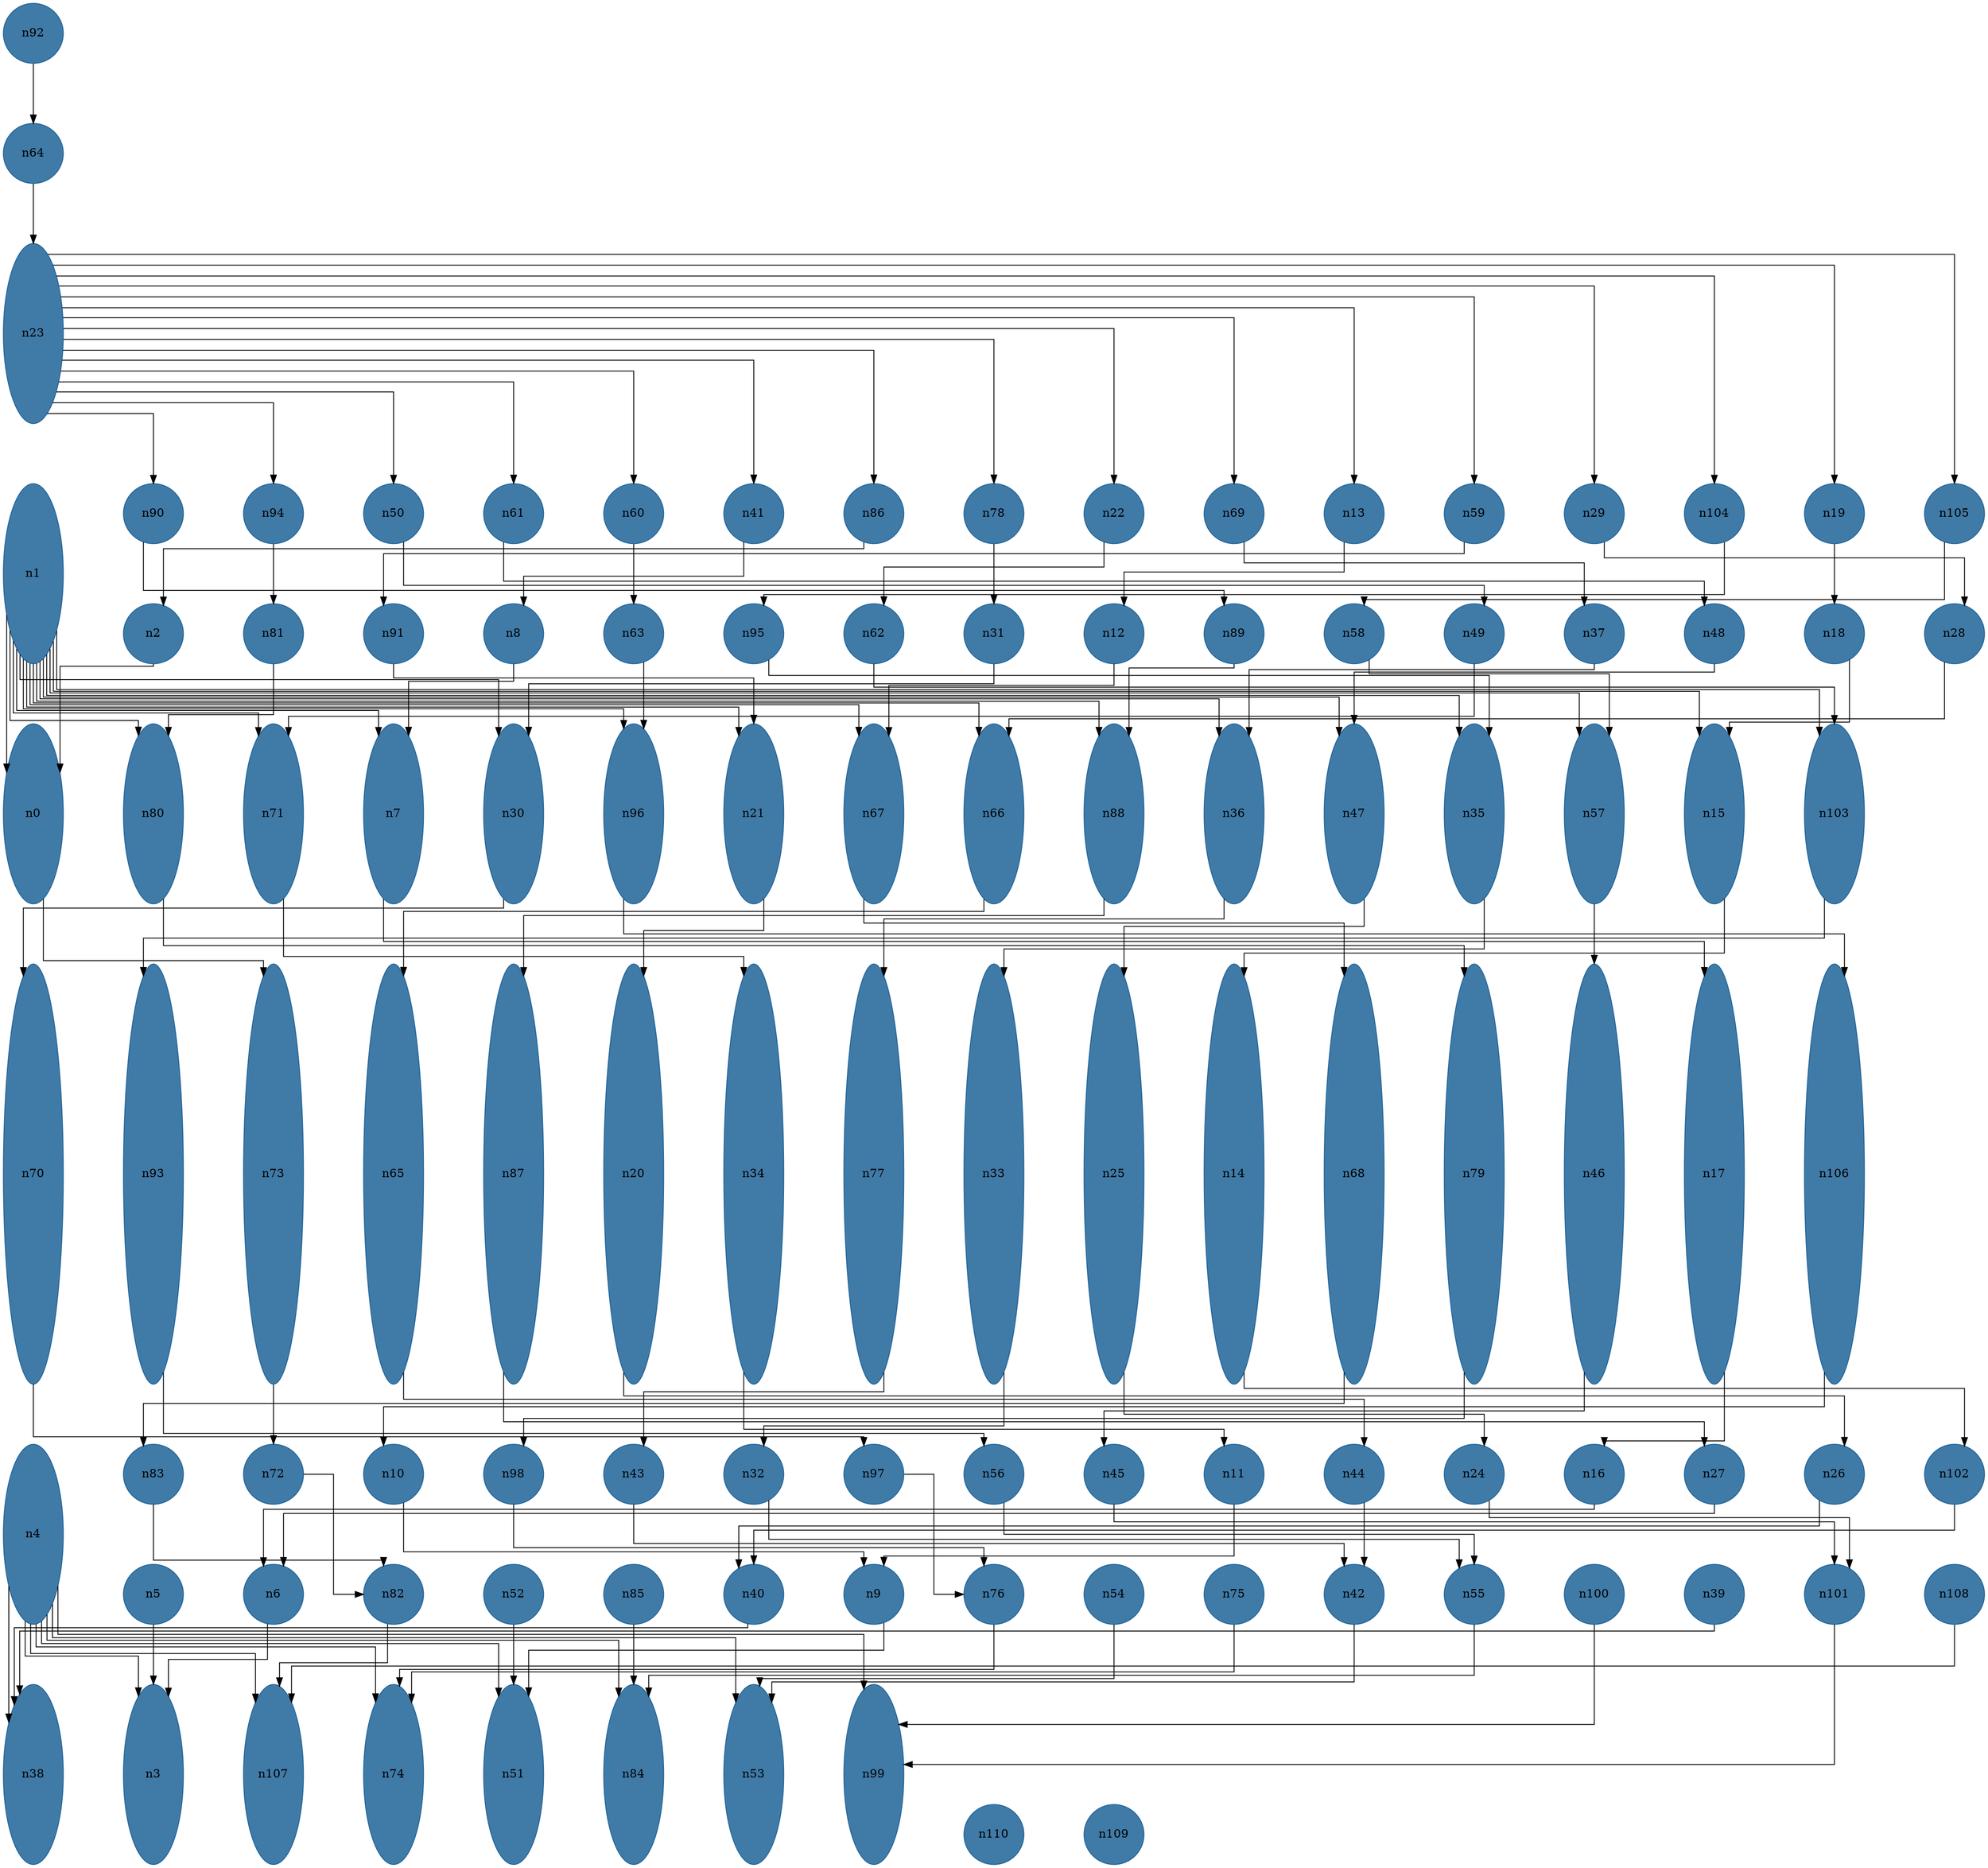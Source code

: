 //do not use DOT to generate pdf use NEATO or FDP
digraph{
layout="neato";
splines="ortho";
n92[shape="ellipse", style="filled", color="#004E8ABF", pos="0,32!", height="1", width="1"];
n92 -> n64;
n64[shape="ellipse", style="filled", color="#004E8ABF", pos="0,30!", height="1", width="1"];
n64 -> n23;
n23[shape="ellipse", style="filled", color="#004E8ABF", pos="0,27!", height="3", width="1"];
n23 -> n90;
n23 -> n61;
n23 -> n94;
n23 -> n50;
n23 -> n60;
n23 -> n41;
n23 -> n86;
n23 -> n78;
n23 -> n22;
n23 -> n69;
n23 -> n13;
n23 -> n59;
n23 -> n29;
n23 -> n104;
n23 -> n19;
n23 -> n105;
n1[shape="ellipse", style="filled", color="#004E8ABF", pos="0,23!", height="3", width="1"];
n1 -> n0;
n1 -> n80;
n1 -> n7;
n1 -> n71;
n1 -> n30;
n1 -> n96;
n1 -> n21;
n1 -> n67;
n1 -> n66;
n1 -> n88;
n1 -> n36;
n1 -> n47;
n1 -> n57;
n1 -> n35;
n1 -> n15;
n1 -> n103;
n90[shape="ellipse", style="filled", color="#004E8ABF", pos="2,24!", height="1", width="1"];
n90 -> n89;
n94[shape="ellipse", style="filled", color="#004E8ABF", pos="4,24!", height="1", width="1"];
n94 -> n81;
n50[shape="ellipse", style="filled", color="#004E8ABF", pos="6,24!", height="1", width="1"];
n50 -> n49;
n61[shape="ellipse", style="filled", color="#004E8ABF", pos="8,24!", height="1", width="1"];
n61 -> n48;
n60[shape="ellipse", style="filled", color="#004E8ABF", pos="10,24!", height="1", width="1"];
n60 -> n63;
n41[shape="ellipse", style="filled", color="#004E8ABF", pos="12,24!", height="1", width="1"];
n41 -> n8;
n86[shape="ellipse", style="filled", color="#004E8ABF", pos="14,24!", height="1", width="1"];
n86 -> n2;
n78[shape="ellipse", style="filled", color="#004E8ABF", pos="16,24!", height="1", width="1"];
n78 -> n31;
n22[shape="ellipse", style="filled", color="#004E8ABF", pos="18,24!", height="1", width="1"];
n22 -> n62;
n69[shape="ellipse", style="filled", color="#004E8ABF", pos="20,24!", height="1", width="1"];
n69 -> n37;
n13[shape="ellipse", style="filled", color="#004E8ABF", pos="22,24!", height="1", width="1"];
n13 -> n12;
n59[shape="ellipse", style="filled", color="#004E8ABF", pos="24,24!", height="1", width="1"];
n59 -> n91;
n29[shape="ellipse", style="filled", color="#004E8ABF", pos="26,24!", height="1", width="1"];
n29 -> n28;
n104[shape="ellipse", style="filled", color="#004E8ABF", pos="28,24!", height="1", width="1"];
n104 -> n95;
n19[shape="ellipse", style="filled", color="#004E8ABF", pos="30,24!", height="1", width="1"];
n19 -> n18;
n105[shape="ellipse", style="filled", color="#004E8ABF", pos="32,24!", height="1", width="1"];
n105 -> n58;
n2[shape="ellipse", style="filled", color="#004E8ABF", pos="2,22!", height="1", width="1"];
n2 -> n0;
n81[shape="ellipse", style="filled", color="#004E8ABF", pos="4,22!", height="1", width="1"];
n81 -> n80;
n91[shape="ellipse", style="filled", color="#004E8ABF", pos="6,22!", height="1", width="1"];
n91 -> n21;
n8[shape="ellipse", style="filled", color="#004E8ABF", pos="8,22!", height="1", width="1"];
n8 -> n7;
n63[shape="ellipse", style="filled", color="#004E8ABF", pos="10,22!", height="1", width="1"];
n63 -> n96;
n95[shape="ellipse", style="filled", color="#004E8ABF", pos="12,22!", height="1", width="1"];
n95 -> n35;
n62[shape="ellipse", style="filled", color="#004E8ABF", pos="14,22!", height="1", width="1"];
n62 -> n103;
n31[shape="ellipse", style="filled", color="#004E8ABF", pos="16,22!", height="1", width="1"];
n31 -> n30;
n12[shape="ellipse", style="filled", color="#004E8ABF", pos="18,22!", height="1", width="1"];
n12 -> n67;
n89[shape="ellipse", style="filled", color="#004E8ABF", pos="20,22!", height="1", width="1"];
n89 -> n88;
n58[shape="ellipse", style="filled", color="#004E8ABF", pos="22,22!", height="1", width="1"];
n58 -> n57;
n49[shape="ellipse", style="filled", color="#004E8ABF", pos="24,22!", height="1", width="1"];
n49 -> n71;
n37[shape="ellipse", style="filled", color="#004E8ABF", pos="26,22!", height="1", width="1"];
n37 -> n36;
n48[shape="ellipse", style="filled", color="#004E8ABF", pos="28,22!", height="1", width="1"];
n48 -> n47;
n18[shape="ellipse", style="filled", color="#004E8ABF", pos="30,22!", height="1", width="1"];
n18 -> n15;
n28[shape="ellipse", style="filled", color="#004E8ABF", pos="32,22!", height="1", width="1"];
n28 -> n66;
n0[shape="ellipse", style="filled", color="#004E8ABF", pos="0,19!", height="3", width="1"];
n0 -> n73;
n80[shape="ellipse", style="filled", color="#004E8ABF", pos="2,19!", height="3", width="1"];
n80 -> n79;
n71[shape="ellipse", style="filled", color="#004E8ABF", pos="4,19!", height="3", width="1"];
n71 -> n34;
n7[shape="ellipse", style="filled", color="#004E8ABF", pos="6,19!", height="3", width="1"];
n7 -> n17;
n30[shape="ellipse", style="filled", color="#004E8ABF", pos="8,19!", height="3", width="1"];
n30 -> n70;
n96[shape="ellipse", style="filled", color="#004E8ABF", pos="10,19!", height="3", width="1"];
n96 -> n106;
n21[shape="ellipse", style="filled", color="#004E8ABF", pos="12,19!", height="3", width="1"];
n21 -> n20;
n67[shape="ellipse", style="filled", color="#004E8ABF", pos="14,19!", height="3", width="1"];
n67 -> n68;
n66[shape="ellipse", style="filled", color="#004E8ABF", pos="16,19!", height="3", width="1"];
n66 -> n65;
n88[shape="ellipse", style="filled", color="#004E8ABF", pos="18,19!", height="3", width="1"];
n88 -> n87;
n36[shape="ellipse", style="filled", color="#004E8ABF", pos="20,19!", height="3", width="1"];
n36 -> n77;
n47[shape="ellipse", style="filled", color="#004E8ABF", pos="22,19!", height="3", width="1"];
n47 -> n25;
n35[shape="ellipse", style="filled", color="#004E8ABF", pos="24,19!", height="3", width="1"];
n35 -> n33;
n57[shape="ellipse", style="filled", color="#004E8ABF", pos="26,19!", height="3", width="1"];
n57 -> n46;
n15[shape="ellipse", style="filled", color="#004E8ABF", pos="28,19!", height="3", width="1"];
n15 -> n14;
n103[shape="ellipse", style="filled", color="#004E8ABF", pos="30,19!", height="3", width="1"];
n103 -> n93;
n70[shape="ellipse", style="filled", color="#004E8ABF", pos="0,13!", height="7", width="1"];
n70 -> n97;
n93[shape="ellipse", style="filled", color="#004E8ABF", pos="2,13!", height="7", width="1"];
n93 -> n56;
n73[shape="ellipse", style="filled", color="#004E8ABF", pos="4,13!", height="7", width="1"];
n73 -> n72;
n65[shape="ellipse", style="filled", color="#004E8ABF", pos="6,13!", height="7", width="1"];
n65 -> n44;
n87[shape="ellipse", style="filled", color="#004E8ABF", pos="8,13!", height="7", width="1"];
n87 -> n27;
n20[shape="ellipse", style="filled", color="#004E8ABF", pos="10,13!", height="7", width="1"];
n20 -> n26;
n34[shape="ellipse", style="filled", color="#004E8ABF", pos="12,13!", height="7", width="1"];
n34 -> n11;
n77[shape="ellipse", style="filled", color="#004E8ABF", pos="14,13!", height="7", width="1"];
n77 -> n43;
n33[shape="ellipse", style="filled", color="#004E8ABF", pos="16,13!", height="7", width="1"];
n33 -> n32;
n25[shape="ellipse", style="filled", color="#004E8ABF", pos="18,13!", height="7", width="1"];
n25 -> n24;
n14[shape="ellipse", style="filled", color="#004E8ABF", pos="20,13!", height="7", width="1"];
n14 -> n102;
n68[shape="ellipse", style="filled", color="#004E8ABF", pos="22,13!", height="7", width="1"];
n68 -> n83;
n79[shape="ellipse", style="filled", color="#004E8ABF", pos="24,13!", height="7", width="1"];
n79 -> n98;
n46[shape="ellipse", style="filled", color="#004E8ABF", pos="26,13!", height="7", width="1"];
n46 -> n45;
n17[shape="ellipse", style="filled", color="#004E8ABF", pos="28,13!", height="7", width="1"];
n17 -> n16;
n106[shape="ellipse", style="filled", color="#004E8ABF", pos="30,13!", height="7", width="1"];
n106 -> n10;
n4[shape="ellipse", style="filled", color="#004E8ABF", pos="0,7!", height="3", width="1"];
n4 -> n38;
n4 -> n3;
n4 -> n107;
n4 -> n74;
n4 -> n51;
n4 -> n84;
n4 -> n53;
n4 -> n99;
n83[shape="ellipse", style="filled", color="#004E8ABF", pos="2,8!", height="1", width="1"];
n83 -> n82;
n72[shape="ellipse", style="filled", color="#004E8ABF", pos="4,8!", height="1", width="1"];
n72 -> n82;
n10[shape="ellipse", style="filled", color="#004E8ABF", pos="6,8!", height="1", width="1"];
n10 -> n9;
n98[shape="ellipse", style="filled", color="#004E8ABF", pos="8,8!", height="1", width="1"];
n98 -> n76;
n43[shape="ellipse", style="filled", color="#004E8ABF", pos="10,8!", height="1", width="1"];
n43 -> n42;
n32[shape="ellipse", style="filled", color="#004E8ABF", pos="12,8!", height="1", width="1"];
n32 -> n55;
n97[shape="ellipse", style="filled", color="#004E8ABF", pos="14,8!", height="1", width="1"];
n97 -> n76;
n56[shape="ellipse", style="filled", color="#004E8ABF", pos="16,8!", height="1", width="1"];
n56 -> n55;
n45[shape="ellipse", style="filled", color="#004E8ABF", pos="18,8!", height="1", width="1"];
n45 -> n101;
n11[shape="ellipse", style="filled", color="#004E8ABF", pos="20,8!", height="1", width="1"];
n11 -> n9;
n44[shape="ellipse", style="filled", color="#004E8ABF", pos="22,8!", height="1", width="1"];
n44 -> n42;
n24[shape="ellipse", style="filled", color="#004E8ABF", pos="24,8!", height="1", width="1"];
n24 -> n101;
n16[shape="ellipse", style="filled", color="#004E8ABF", pos="26,8!", height="1", width="1"];
n16 -> n6;
n27[shape="ellipse", style="filled", color="#004E8ABF", pos="28,8!", height="1", width="1"];
n27 -> n6;
n26[shape="ellipse", style="filled", color="#004E8ABF", pos="30,8!", height="1", width="1"];
n26 -> n40;
n102[shape="ellipse", style="filled", color="#004E8ABF", pos="32,8!", height="1", width="1"];
n102 -> n40;
n5[shape="ellipse", style="filled", color="#004E8ABF", pos="2,6!", height="1", width="1"];
n5 -> n3;
n6[shape="ellipse", style="filled", color="#004E8ABF", pos="4,6!", height="1", width="1"];
n6 -> n3;
n82[shape="ellipse", style="filled", color="#004E8ABF", pos="6,6!", height="1", width="1"];
n82 -> n107;
n52[shape="ellipse", style="filled", color="#004E8ABF", pos="8,6!", height="1", width="1"];
n52 -> n51;
n85[shape="ellipse", style="filled", color="#004E8ABF", pos="10,6!", height="1", width="1"];
n85 -> n84;
n40[shape="ellipse", style="filled", color="#004E8ABF", pos="12,6!", height="1", width="1"];
n40 -> n38;
n9[shape="ellipse", style="filled", color="#004E8ABF", pos="14,6!", height="1", width="1"];
n9 -> n51;
n76[shape="ellipse", style="filled", color="#004E8ABF", pos="16,6!", height="1", width="1"];
n76 -> n74;
n54[shape="ellipse", style="filled", color="#004E8ABF", pos="18,6!", height="1", width="1"];
n54 -> n53;
n75[shape="ellipse", style="filled", color="#004E8ABF", pos="20,6!", height="1", width="1"];
n75 -> n74;
n42[shape="ellipse", style="filled", color="#004E8ABF", pos="22,6!", height="1", width="1"];
n42 -> n53;
n55[shape="ellipse", style="filled", color="#004E8ABF", pos="24,6!", height="1", width="1"];
n55 -> n84;
n100[shape="ellipse", style="filled", color="#004E8ABF", pos="26,6!", height="1", width="1"];
n100 -> n99;
n39[shape="ellipse", style="filled", color="#004E8ABF", pos="28,6!", height="1", width="1"];
n39 -> n38;
n101[shape="ellipse", style="filled", color="#004E8ABF", pos="30,6!", height="1", width="1"];
n101 -> n99;
n108[shape="ellipse", style="filled", color="#004E8ABF", pos="32,6!", height="1", width="1"];
n108 -> n107;
n38[shape="ellipse", style="filled", color="#004E8ABF", pos="0,3!", height="3", width="1"];
n3[shape="ellipse", style="filled", color="#004E8ABF", pos="2,3!", height="3", width="1"];
n107[shape="ellipse", style="filled", color="#004E8ABF", pos="4,3!", height="3", width="1"];
n74[shape="ellipse", style="filled", color="#004E8ABF", pos="6,3!", height="3", width="1"];
n51[shape="ellipse", style="filled", color="#004E8ABF", pos="8,3!", height="3", width="1"];
n84[shape="ellipse", style="filled", color="#004E8ABF", pos="10,3!", height="3", width="1"];
n53[shape="ellipse", style="filled", color="#004E8ABF", pos="12,3!", height="3", width="1"];
n99[shape="ellipse", style="filled", color="#004E8ABF", pos="14,3!", height="3", width="1"];
n110[shape="ellipse", style="filled", color="#004E8ABF", pos="16,2!", height="1", width="1"];
n109[shape="ellipse", style="filled", color="#004E8ABF", pos="18,2!", height="1", width="1"];
}
